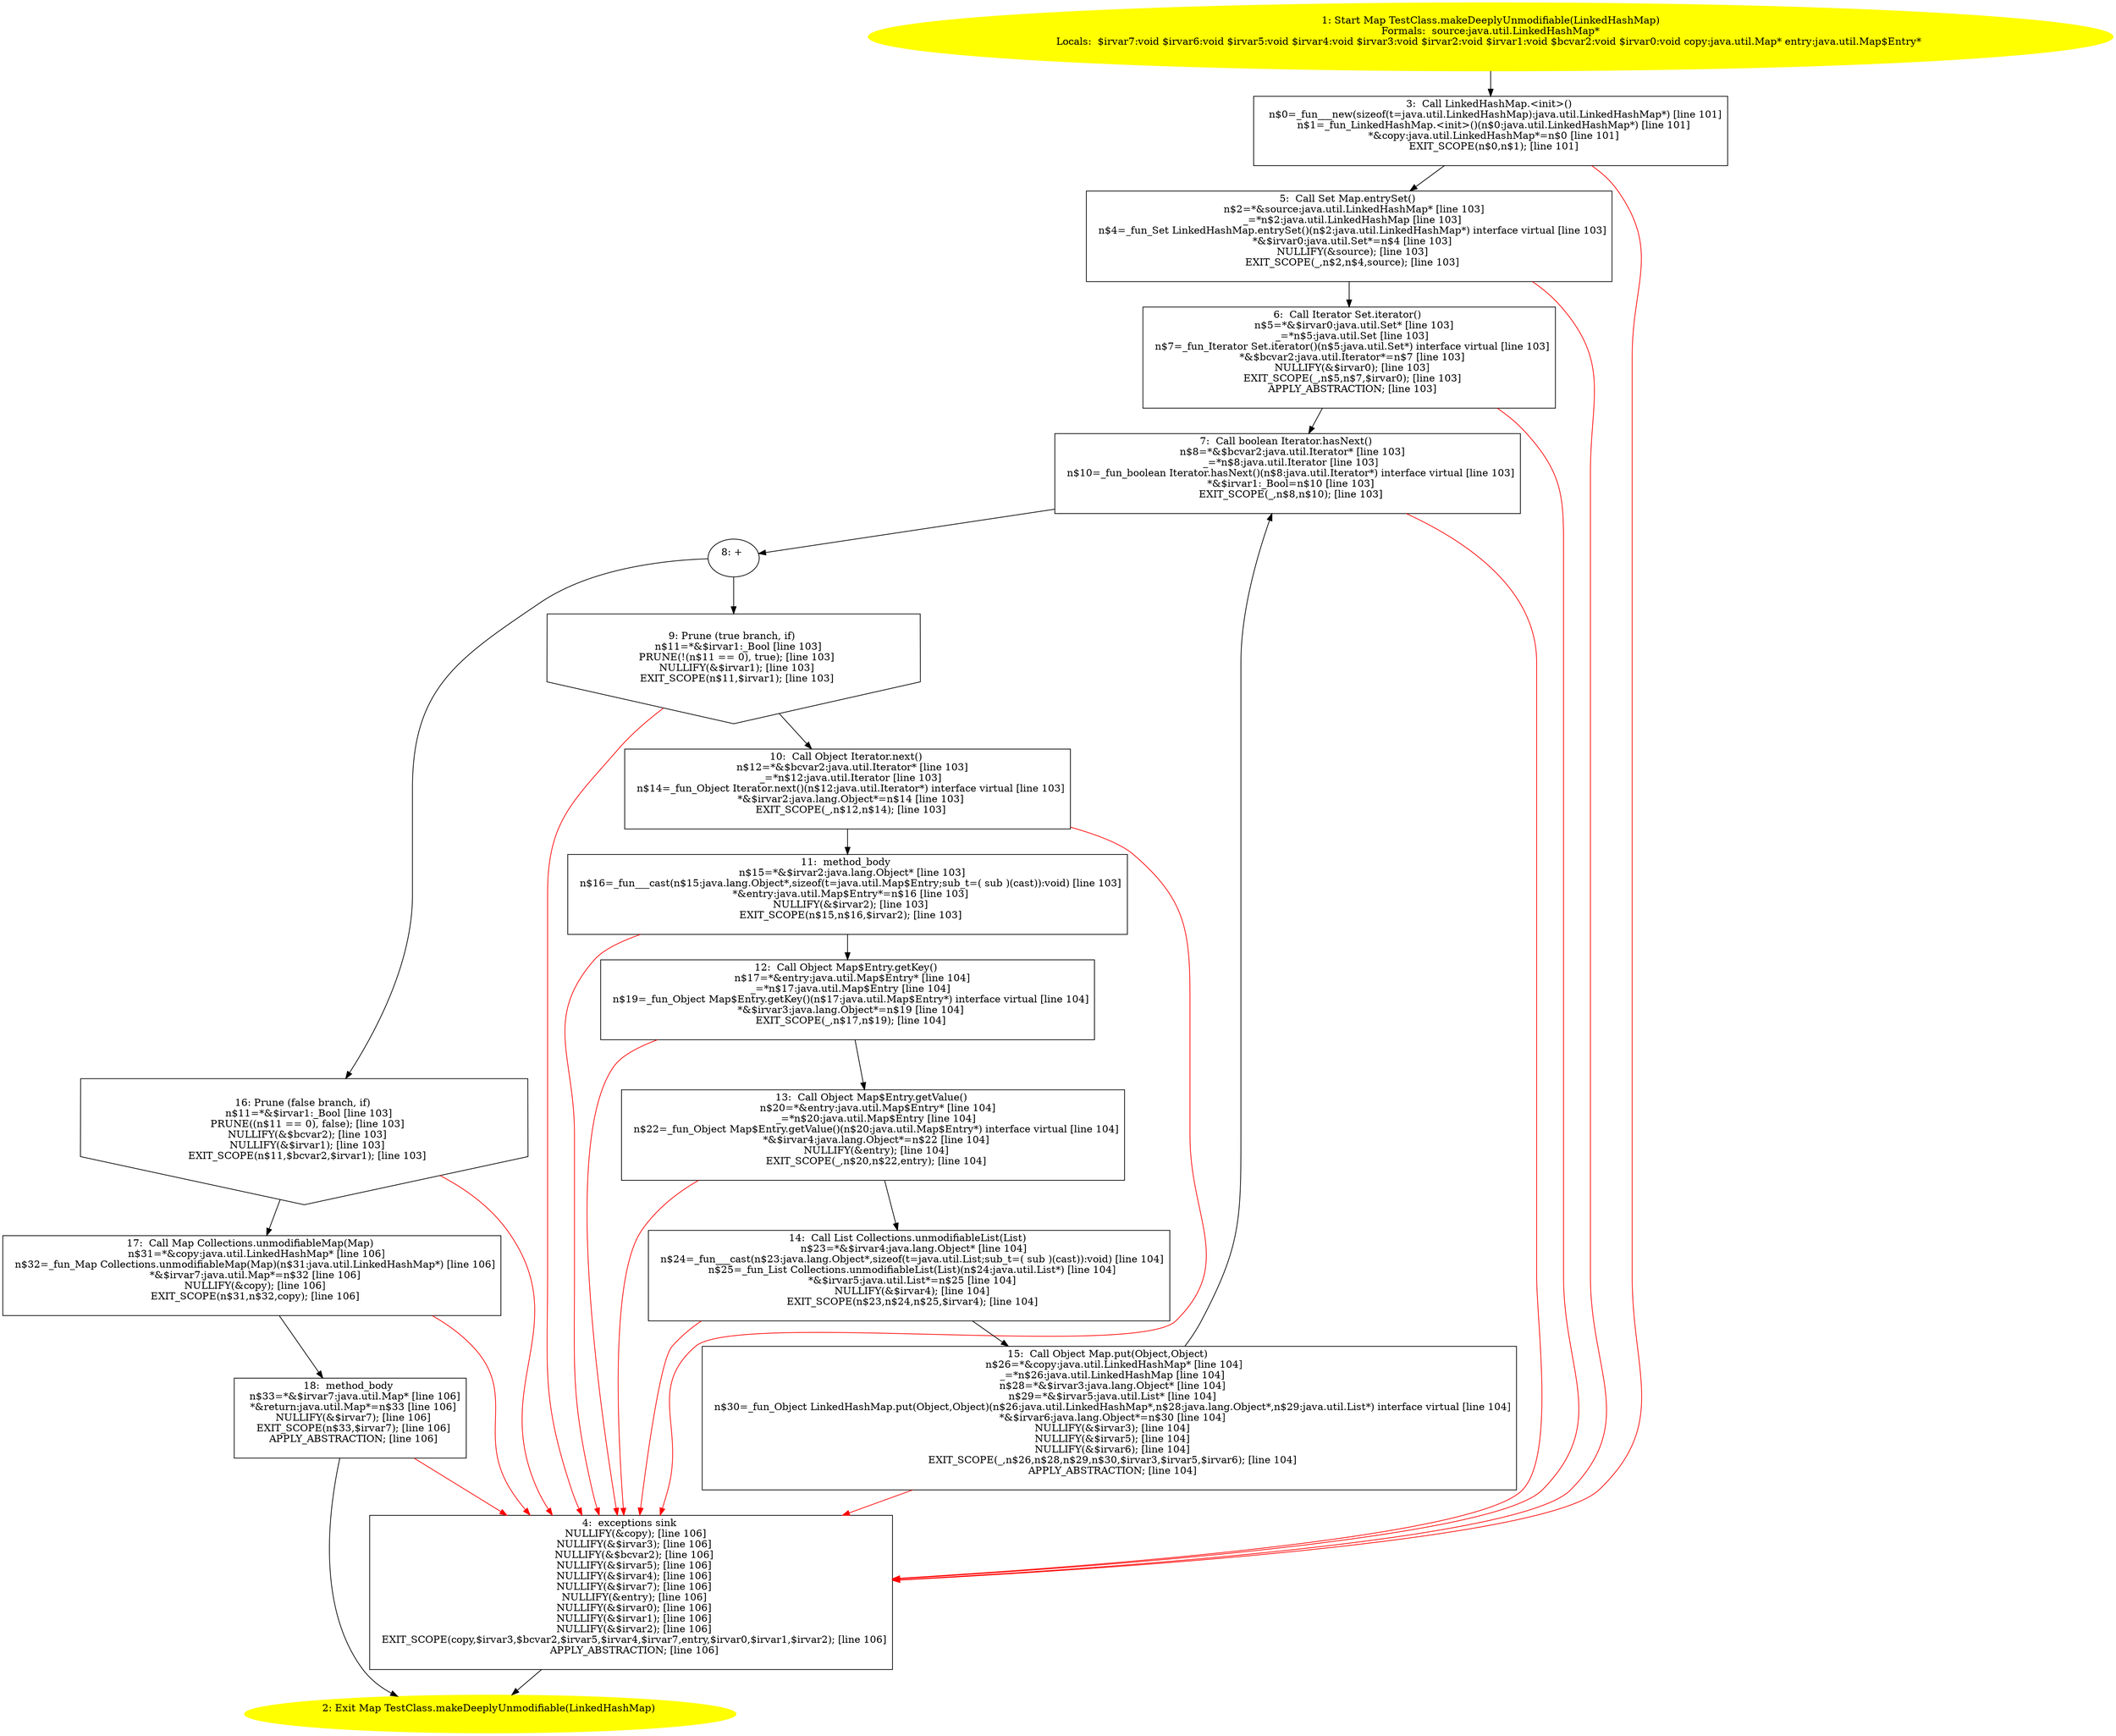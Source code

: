 /* @generated */
digraph cfg {
"org.junit.runners.model.TestClass.makeDeeplyUnmodifiable(java.util.LinkedHashMap):java.util.Map.f9bebfb335b4670571b6ad82fb24f3a8_1" [label="1: Start Map TestClass.makeDeeplyUnmodifiable(LinkedHashMap)\nFormals:  source:java.util.LinkedHashMap*\nLocals:  $irvar7:void $irvar6:void $irvar5:void $irvar4:void $irvar3:void $irvar2:void $irvar1:void $bcvar2:void $irvar0:void copy:java.util.Map* entry:java.util.Map$Entry* \n  " color=yellow style=filled]
	

	 "org.junit.runners.model.TestClass.makeDeeplyUnmodifiable(java.util.LinkedHashMap):java.util.Map.f9bebfb335b4670571b6ad82fb24f3a8_1" -> "org.junit.runners.model.TestClass.makeDeeplyUnmodifiable(java.util.LinkedHashMap):java.util.Map.f9bebfb335b4670571b6ad82fb24f3a8_3" ;
"org.junit.runners.model.TestClass.makeDeeplyUnmodifiable(java.util.LinkedHashMap):java.util.Map.f9bebfb335b4670571b6ad82fb24f3a8_2" [label="2: Exit Map TestClass.makeDeeplyUnmodifiable(LinkedHashMap) \n  " color=yellow style=filled]
	

"org.junit.runners.model.TestClass.makeDeeplyUnmodifiable(java.util.LinkedHashMap):java.util.Map.f9bebfb335b4670571b6ad82fb24f3a8_3" [label="3:  Call LinkedHashMap.<init>() \n   n$0=_fun___new(sizeof(t=java.util.LinkedHashMap):java.util.LinkedHashMap*) [line 101]\n  n$1=_fun_LinkedHashMap.<init>()(n$0:java.util.LinkedHashMap*) [line 101]\n  *&copy:java.util.LinkedHashMap*=n$0 [line 101]\n  EXIT_SCOPE(n$0,n$1); [line 101]\n " shape="box"]
	

	 "org.junit.runners.model.TestClass.makeDeeplyUnmodifiable(java.util.LinkedHashMap):java.util.Map.f9bebfb335b4670571b6ad82fb24f3a8_3" -> "org.junit.runners.model.TestClass.makeDeeplyUnmodifiable(java.util.LinkedHashMap):java.util.Map.f9bebfb335b4670571b6ad82fb24f3a8_5" ;
	 "org.junit.runners.model.TestClass.makeDeeplyUnmodifiable(java.util.LinkedHashMap):java.util.Map.f9bebfb335b4670571b6ad82fb24f3a8_3" -> "org.junit.runners.model.TestClass.makeDeeplyUnmodifiable(java.util.LinkedHashMap):java.util.Map.f9bebfb335b4670571b6ad82fb24f3a8_4" [color="red" ];
"org.junit.runners.model.TestClass.makeDeeplyUnmodifiable(java.util.LinkedHashMap):java.util.Map.f9bebfb335b4670571b6ad82fb24f3a8_4" [label="4:  exceptions sink \n   NULLIFY(&copy); [line 106]\n  NULLIFY(&$irvar3); [line 106]\n  NULLIFY(&$bcvar2); [line 106]\n  NULLIFY(&$irvar5); [line 106]\n  NULLIFY(&$irvar4); [line 106]\n  NULLIFY(&$irvar7); [line 106]\n  NULLIFY(&entry); [line 106]\n  NULLIFY(&$irvar0); [line 106]\n  NULLIFY(&$irvar1); [line 106]\n  NULLIFY(&$irvar2); [line 106]\n  EXIT_SCOPE(copy,$irvar3,$bcvar2,$irvar5,$irvar4,$irvar7,entry,$irvar0,$irvar1,$irvar2); [line 106]\n  APPLY_ABSTRACTION; [line 106]\n " shape="box"]
	

	 "org.junit.runners.model.TestClass.makeDeeplyUnmodifiable(java.util.LinkedHashMap):java.util.Map.f9bebfb335b4670571b6ad82fb24f3a8_4" -> "org.junit.runners.model.TestClass.makeDeeplyUnmodifiable(java.util.LinkedHashMap):java.util.Map.f9bebfb335b4670571b6ad82fb24f3a8_2" ;
"org.junit.runners.model.TestClass.makeDeeplyUnmodifiable(java.util.LinkedHashMap):java.util.Map.f9bebfb335b4670571b6ad82fb24f3a8_5" [label="5:  Call Set Map.entrySet() \n   n$2=*&source:java.util.LinkedHashMap* [line 103]\n  _=*n$2:java.util.LinkedHashMap [line 103]\n  n$4=_fun_Set LinkedHashMap.entrySet()(n$2:java.util.LinkedHashMap*) interface virtual [line 103]\n  *&$irvar0:java.util.Set*=n$4 [line 103]\n  NULLIFY(&source); [line 103]\n  EXIT_SCOPE(_,n$2,n$4,source); [line 103]\n " shape="box"]
	

	 "org.junit.runners.model.TestClass.makeDeeplyUnmodifiable(java.util.LinkedHashMap):java.util.Map.f9bebfb335b4670571b6ad82fb24f3a8_5" -> "org.junit.runners.model.TestClass.makeDeeplyUnmodifiable(java.util.LinkedHashMap):java.util.Map.f9bebfb335b4670571b6ad82fb24f3a8_6" ;
	 "org.junit.runners.model.TestClass.makeDeeplyUnmodifiable(java.util.LinkedHashMap):java.util.Map.f9bebfb335b4670571b6ad82fb24f3a8_5" -> "org.junit.runners.model.TestClass.makeDeeplyUnmodifiable(java.util.LinkedHashMap):java.util.Map.f9bebfb335b4670571b6ad82fb24f3a8_4" [color="red" ];
"org.junit.runners.model.TestClass.makeDeeplyUnmodifiable(java.util.LinkedHashMap):java.util.Map.f9bebfb335b4670571b6ad82fb24f3a8_6" [label="6:  Call Iterator Set.iterator() \n   n$5=*&$irvar0:java.util.Set* [line 103]\n  _=*n$5:java.util.Set [line 103]\n  n$7=_fun_Iterator Set.iterator()(n$5:java.util.Set*) interface virtual [line 103]\n  *&$bcvar2:java.util.Iterator*=n$7 [line 103]\n  NULLIFY(&$irvar0); [line 103]\n  EXIT_SCOPE(_,n$5,n$7,$irvar0); [line 103]\n  APPLY_ABSTRACTION; [line 103]\n " shape="box"]
	

	 "org.junit.runners.model.TestClass.makeDeeplyUnmodifiable(java.util.LinkedHashMap):java.util.Map.f9bebfb335b4670571b6ad82fb24f3a8_6" -> "org.junit.runners.model.TestClass.makeDeeplyUnmodifiable(java.util.LinkedHashMap):java.util.Map.f9bebfb335b4670571b6ad82fb24f3a8_7" ;
	 "org.junit.runners.model.TestClass.makeDeeplyUnmodifiable(java.util.LinkedHashMap):java.util.Map.f9bebfb335b4670571b6ad82fb24f3a8_6" -> "org.junit.runners.model.TestClass.makeDeeplyUnmodifiable(java.util.LinkedHashMap):java.util.Map.f9bebfb335b4670571b6ad82fb24f3a8_4" [color="red" ];
"org.junit.runners.model.TestClass.makeDeeplyUnmodifiable(java.util.LinkedHashMap):java.util.Map.f9bebfb335b4670571b6ad82fb24f3a8_7" [label="7:  Call boolean Iterator.hasNext() \n   n$8=*&$bcvar2:java.util.Iterator* [line 103]\n  _=*n$8:java.util.Iterator [line 103]\n  n$10=_fun_boolean Iterator.hasNext()(n$8:java.util.Iterator*) interface virtual [line 103]\n  *&$irvar1:_Bool=n$10 [line 103]\n  EXIT_SCOPE(_,n$8,n$10); [line 103]\n " shape="box"]
	

	 "org.junit.runners.model.TestClass.makeDeeplyUnmodifiable(java.util.LinkedHashMap):java.util.Map.f9bebfb335b4670571b6ad82fb24f3a8_7" -> "org.junit.runners.model.TestClass.makeDeeplyUnmodifiable(java.util.LinkedHashMap):java.util.Map.f9bebfb335b4670571b6ad82fb24f3a8_8" ;
	 "org.junit.runners.model.TestClass.makeDeeplyUnmodifiable(java.util.LinkedHashMap):java.util.Map.f9bebfb335b4670571b6ad82fb24f3a8_7" -> "org.junit.runners.model.TestClass.makeDeeplyUnmodifiable(java.util.LinkedHashMap):java.util.Map.f9bebfb335b4670571b6ad82fb24f3a8_4" [color="red" ];
"org.junit.runners.model.TestClass.makeDeeplyUnmodifiable(java.util.LinkedHashMap):java.util.Map.f9bebfb335b4670571b6ad82fb24f3a8_8" [label="8: + \n  " ]
	

	 "org.junit.runners.model.TestClass.makeDeeplyUnmodifiable(java.util.LinkedHashMap):java.util.Map.f9bebfb335b4670571b6ad82fb24f3a8_8" -> "org.junit.runners.model.TestClass.makeDeeplyUnmodifiable(java.util.LinkedHashMap):java.util.Map.f9bebfb335b4670571b6ad82fb24f3a8_9" ;
	 "org.junit.runners.model.TestClass.makeDeeplyUnmodifiable(java.util.LinkedHashMap):java.util.Map.f9bebfb335b4670571b6ad82fb24f3a8_8" -> "org.junit.runners.model.TestClass.makeDeeplyUnmodifiable(java.util.LinkedHashMap):java.util.Map.f9bebfb335b4670571b6ad82fb24f3a8_16" ;
"org.junit.runners.model.TestClass.makeDeeplyUnmodifiable(java.util.LinkedHashMap):java.util.Map.f9bebfb335b4670571b6ad82fb24f3a8_9" [label="9: Prune (true branch, if) \n   n$11=*&$irvar1:_Bool [line 103]\n  PRUNE(!(n$11 == 0), true); [line 103]\n  NULLIFY(&$irvar1); [line 103]\n  EXIT_SCOPE(n$11,$irvar1); [line 103]\n " shape="invhouse"]
	

	 "org.junit.runners.model.TestClass.makeDeeplyUnmodifiable(java.util.LinkedHashMap):java.util.Map.f9bebfb335b4670571b6ad82fb24f3a8_9" -> "org.junit.runners.model.TestClass.makeDeeplyUnmodifiable(java.util.LinkedHashMap):java.util.Map.f9bebfb335b4670571b6ad82fb24f3a8_10" ;
	 "org.junit.runners.model.TestClass.makeDeeplyUnmodifiable(java.util.LinkedHashMap):java.util.Map.f9bebfb335b4670571b6ad82fb24f3a8_9" -> "org.junit.runners.model.TestClass.makeDeeplyUnmodifiable(java.util.LinkedHashMap):java.util.Map.f9bebfb335b4670571b6ad82fb24f3a8_4" [color="red" ];
"org.junit.runners.model.TestClass.makeDeeplyUnmodifiable(java.util.LinkedHashMap):java.util.Map.f9bebfb335b4670571b6ad82fb24f3a8_10" [label="10:  Call Object Iterator.next() \n   n$12=*&$bcvar2:java.util.Iterator* [line 103]\n  _=*n$12:java.util.Iterator [line 103]\n  n$14=_fun_Object Iterator.next()(n$12:java.util.Iterator*) interface virtual [line 103]\n  *&$irvar2:java.lang.Object*=n$14 [line 103]\n  EXIT_SCOPE(_,n$12,n$14); [line 103]\n " shape="box"]
	

	 "org.junit.runners.model.TestClass.makeDeeplyUnmodifiable(java.util.LinkedHashMap):java.util.Map.f9bebfb335b4670571b6ad82fb24f3a8_10" -> "org.junit.runners.model.TestClass.makeDeeplyUnmodifiable(java.util.LinkedHashMap):java.util.Map.f9bebfb335b4670571b6ad82fb24f3a8_11" ;
	 "org.junit.runners.model.TestClass.makeDeeplyUnmodifiable(java.util.LinkedHashMap):java.util.Map.f9bebfb335b4670571b6ad82fb24f3a8_10" -> "org.junit.runners.model.TestClass.makeDeeplyUnmodifiable(java.util.LinkedHashMap):java.util.Map.f9bebfb335b4670571b6ad82fb24f3a8_4" [color="red" ];
"org.junit.runners.model.TestClass.makeDeeplyUnmodifiable(java.util.LinkedHashMap):java.util.Map.f9bebfb335b4670571b6ad82fb24f3a8_11" [label="11:  method_body \n   n$15=*&$irvar2:java.lang.Object* [line 103]\n  n$16=_fun___cast(n$15:java.lang.Object*,sizeof(t=java.util.Map$Entry;sub_t=( sub )(cast)):void) [line 103]\n  *&entry:java.util.Map$Entry*=n$16 [line 103]\n  NULLIFY(&$irvar2); [line 103]\n  EXIT_SCOPE(n$15,n$16,$irvar2); [line 103]\n " shape="box"]
	

	 "org.junit.runners.model.TestClass.makeDeeplyUnmodifiable(java.util.LinkedHashMap):java.util.Map.f9bebfb335b4670571b6ad82fb24f3a8_11" -> "org.junit.runners.model.TestClass.makeDeeplyUnmodifiable(java.util.LinkedHashMap):java.util.Map.f9bebfb335b4670571b6ad82fb24f3a8_12" ;
	 "org.junit.runners.model.TestClass.makeDeeplyUnmodifiable(java.util.LinkedHashMap):java.util.Map.f9bebfb335b4670571b6ad82fb24f3a8_11" -> "org.junit.runners.model.TestClass.makeDeeplyUnmodifiable(java.util.LinkedHashMap):java.util.Map.f9bebfb335b4670571b6ad82fb24f3a8_4" [color="red" ];
"org.junit.runners.model.TestClass.makeDeeplyUnmodifiable(java.util.LinkedHashMap):java.util.Map.f9bebfb335b4670571b6ad82fb24f3a8_12" [label="12:  Call Object Map$Entry.getKey() \n   n$17=*&entry:java.util.Map$Entry* [line 104]\n  _=*n$17:java.util.Map$Entry [line 104]\n  n$19=_fun_Object Map$Entry.getKey()(n$17:java.util.Map$Entry*) interface virtual [line 104]\n  *&$irvar3:java.lang.Object*=n$19 [line 104]\n  EXIT_SCOPE(_,n$17,n$19); [line 104]\n " shape="box"]
	

	 "org.junit.runners.model.TestClass.makeDeeplyUnmodifiable(java.util.LinkedHashMap):java.util.Map.f9bebfb335b4670571b6ad82fb24f3a8_12" -> "org.junit.runners.model.TestClass.makeDeeplyUnmodifiable(java.util.LinkedHashMap):java.util.Map.f9bebfb335b4670571b6ad82fb24f3a8_13" ;
	 "org.junit.runners.model.TestClass.makeDeeplyUnmodifiable(java.util.LinkedHashMap):java.util.Map.f9bebfb335b4670571b6ad82fb24f3a8_12" -> "org.junit.runners.model.TestClass.makeDeeplyUnmodifiable(java.util.LinkedHashMap):java.util.Map.f9bebfb335b4670571b6ad82fb24f3a8_4" [color="red" ];
"org.junit.runners.model.TestClass.makeDeeplyUnmodifiable(java.util.LinkedHashMap):java.util.Map.f9bebfb335b4670571b6ad82fb24f3a8_13" [label="13:  Call Object Map$Entry.getValue() \n   n$20=*&entry:java.util.Map$Entry* [line 104]\n  _=*n$20:java.util.Map$Entry [line 104]\n  n$22=_fun_Object Map$Entry.getValue()(n$20:java.util.Map$Entry*) interface virtual [line 104]\n  *&$irvar4:java.lang.Object*=n$22 [line 104]\n  NULLIFY(&entry); [line 104]\n  EXIT_SCOPE(_,n$20,n$22,entry); [line 104]\n " shape="box"]
	

	 "org.junit.runners.model.TestClass.makeDeeplyUnmodifiable(java.util.LinkedHashMap):java.util.Map.f9bebfb335b4670571b6ad82fb24f3a8_13" -> "org.junit.runners.model.TestClass.makeDeeplyUnmodifiable(java.util.LinkedHashMap):java.util.Map.f9bebfb335b4670571b6ad82fb24f3a8_14" ;
	 "org.junit.runners.model.TestClass.makeDeeplyUnmodifiable(java.util.LinkedHashMap):java.util.Map.f9bebfb335b4670571b6ad82fb24f3a8_13" -> "org.junit.runners.model.TestClass.makeDeeplyUnmodifiable(java.util.LinkedHashMap):java.util.Map.f9bebfb335b4670571b6ad82fb24f3a8_4" [color="red" ];
"org.junit.runners.model.TestClass.makeDeeplyUnmodifiable(java.util.LinkedHashMap):java.util.Map.f9bebfb335b4670571b6ad82fb24f3a8_14" [label="14:  Call List Collections.unmodifiableList(List) \n   n$23=*&$irvar4:java.lang.Object* [line 104]\n  n$24=_fun___cast(n$23:java.lang.Object*,sizeof(t=java.util.List;sub_t=( sub )(cast)):void) [line 104]\n  n$25=_fun_List Collections.unmodifiableList(List)(n$24:java.util.List*) [line 104]\n  *&$irvar5:java.util.List*=n$25 [line 104]\n  NULLIFY(&$irvar4); [line 104]\n  EXIT_SCOPE(n$23,n$24,n$25,$irvar4); [line 104]\n " shape="box"]
	

	 "org.junit.runners.model.TestClass.makeDeeplyUnmodifiable(java.util.LinkedHashMap):java.util.Map.f9bebfb335b4670571b6ad82fb24f3a8_14" -> "org.junit.runners.model.TestClass.makeDeeplyUnmodifiable(java.util.LinkedHashMap):java.util.Map.f9bebfb335b4670571b6ad82fb24f3a8_15" ;
	 "org.junit.runners.model.TestClass.makeDeeplyUnmodifiable(java.util.LinkedHashMap):java.util.Map.f9bebfb335b4670571b6ad82fb24f3a8_14" -> "org.junit.runners.model.TestClass.makeDeeplyUnmodifiable(java.util.LinkedHashMap):java.util.Map.f9bebfb335b4670571b6ad82fb24f3a8_4" [color="red" ];
"org.junit.runners.model.TestClass.makeDeeplyUnmodifiable(java.util.LinkedHashMap):java.util.Map.f9bebfb335b4670571b6ad82fb24f3a8_15" [label="15:  Call Object Map.put(Object,Object) \n   n$26=*&copy:java.util.LinkedHashMap* [line 104]\n  _=*n$26:java.util.LinkedHashMap [line 104]\n  n$28=*&$irvar3:java.lang.Object* [line 104]\n  n$29=*&$irvar5:java.util.List* [line 104]\n  n$30=_fun_Object LinkedHashMap.put(Object,Object)(n$26:java.util.LinkedHashMap*,n$28:java.lang.Object*,n$29:java.util.List*) interface virtual [line 104]\n  *&$irvar6:java.lang.Object*=n$30 [line 104]\n  NULLIFY(&$irvar3); [line 104]\n  NULLIFY(&$irvar5); [line 104]\n  NULLIFY(&$irvar6); [line 104]\n  EXIT_SCOPE(_,n$26,n$28,n$29,n$30,$irvar3,$irvar5,$irvar6); [line 104]\n  APPLY_ABSTRACTION; [line 104]\n " shape="box"]
	

	 "org.junit.runners.model.TestClass.makeDeeplyUnmodifiable(java.util.LinkedHashMap):java.util.Map.f9bebfb335b4670571b6ad82fb24f3a8_15" -> "org.junit.runners.model.TestClass.makeDeeplyUnmodifiable(java.util.LinkedHashMap):java.util.Map.f9bebfb335b4670571b6ad82fb24f3a8_7" ;
	 "org.junit.runners.model.TestClass.makeDeeplyUnmodifiable(java.util.LinkedHashMap):java.util.Map.f9bebfb335b4670571b6ad82fb24f3a8_15" -> "org.junit.runners.model.TestClass.makeDeeplyUnmodifiable(java.util.LinkedHashMap):java.util.Map.f9bebfb335b4670571b6ad82fb24f3a8_4" [color="red" ];
"org.junit.runners.model.TestClass.makeDeeplyUnmodifiable(java.util.LinkedHashMap):java.util.Map.f9bebfb335b4670571b6ad82fb24f3a8_16" [label="16: Prune (false branch, if) \n   n$11=*&$irvar1:_Bool [line 103]\n  PRUNE((n$11 == 0), false); [line 103]\n  NULLIFY(&$bcvar2); [line 103]\n  NULLIFY(&$irvar1); [line 103]\n  EXIT_SCOPE(n$11,$bcvar2,$irvar1); [line 103]\n " shape="invhouse"]
	

	 "org.junit.runners.model.TestClass.makeDeeplyUnmodifiable(java.util.LinkedHashMap):java.util.Map.f9bebfb335b4670571b6ad82fb24f3a8_16" -> "org.junit.runners.model.TestClass.makeDeeplyUnmodifiable(java.util.LinkedHashMap):java.util.Map.f9bebfb335b4670571b6ad82fb24f3a8_17" ;
	 "org.junit.runners.model.TestClass.makeDeeplyUnmodifiable(java.util.LinkedHashMap):java.util.Map.f9bebfb335b4670571b6ad82fb24f3a8_16" -> "org.junit.runners.model.TestClass.makeDeeplyUnmodifiable(java.util.LinkedHashMap):java.util.Map.f9bebfb335b4670571b6ad82fb24f3a8_4" [color="red" ];
"org.junit.runners.model.TestClass.makeDeeplyUnmodifiable(java.util.LinkedHashMap):java.util.Map.f9bebfb335b4670571b6ad82fb24f3a8_17" [label="17:  Call Map Collections.unmodifiableMap(Map) \n   n$31=*&copy:java.util.LinkedHashMap* [line 106]\n  n$32=_fun_Map Collections.unmodifiableMap(Map)(n$31:java.util.LinkedHashMap*) [line 106]\n  *&$irvar7:java.util.Map*=n$32 [line 106]\n  NULLIFY(&copy); [line 106]\n  EXIT_SCOPE(n$31,n$32,copy); [line 106]\n " shape="box"]
	

	 "org.junit.runners.model.TestClass.makeDeeplyUnmodifiable(java.util.LinkedHashMap):java.util.Map.f9bebfb335b4670571b6ad82fb24f3a8_17" -> "org.junit.runners.model.TestClass.makeDeeplyUnmodifiable(java.util.LinkedHashMap):java.util.Map.f9bebfb335b4670571b6ad82fb24f3a8_18" ;
	 "org.junit.runners.model.TestClass.makeDeeplyUnmodifiable(java.util.LinkedHashMap):java.util.Map.f9bebfb335b4670571b6ad82fb24f3a8_17" -> "org.junit.runners.model.TestClass.makeDeeplyUnmodifiable(java.util.LinkedHashMap):java.util.Map.f9bebfb335b4670571b6ad82fb24f3a8_4" [color="red" ];
"org.junit.runners.model.TestClass.makeDeeplyUnmodifiable(java.util.LinkedHashMap):java.util.Map.f9bebfb335b4670571b6ad82fb24f3a8_18" [label="18:  method_body \n   n$33=*&$irvar7:java.util.Map* [line 106]\n  *&return:java.util.Map*=n$33 [line 106]\n  NULLIFY(&$irvar7); [line 106]\n  EXIT_SCOPE(n$33,$irvar7); [line 106]\n  APPLY_ABSTRACTION; [line 106]\n " shape="box"]
	

	 "org.junit.runners.model.TestClass.makeDeeplyUnmodifiable(java.util.LinkedHashMap):java.util.Map.f9bebfb335b4670571b6ad82fb24f3a8_18" -> "org.junit.runners.model.TestClass.makeDeeplyUnmodifiable(java.util.LinkedHashMap):java.util.Map.f9bebfb335b4670571b6ad82fb24f3a8_2" ;
	 "org.junit.runners.model.TestClass.makeDeeplyUnmodifiable(java.util.LinkedHashMap):java.util.Map.f9bebfb335b4670571b6ad82fb24f3a8_18" -> "org.junit.runners.model.TestClass.makeDeeplyUnmodifiable(java.util.LinkedHashMap):java.util.Map.f9bebfb335b4670571b6ad82fb24f3a8_4" [color="red" ];
}
